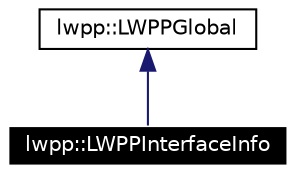 digraph G
{
  edge [fontname="Helvetica",fontsize=10,labelfontname="Helvetica",labelfontsize=10];
  node [fontname="Helvetica",fontsize=10,shape=record];
  Node1 [label="lwpp::LWPPInterfaceInfo",height=0.2,width=0.4,color="white", fillcolor="black", style="filled" fontcolor="white"];
  Node2 -> Node1 [dir=back,color="midnightblue",fontsize=10,style="solid",fontname="Helvetica"];
  Node2 [label="lwpp::LWPPGlobal",height=0.2,width=0.4,color="black",URL="$classlwpp_1_1_l_w_p_p_global.html"];
}
